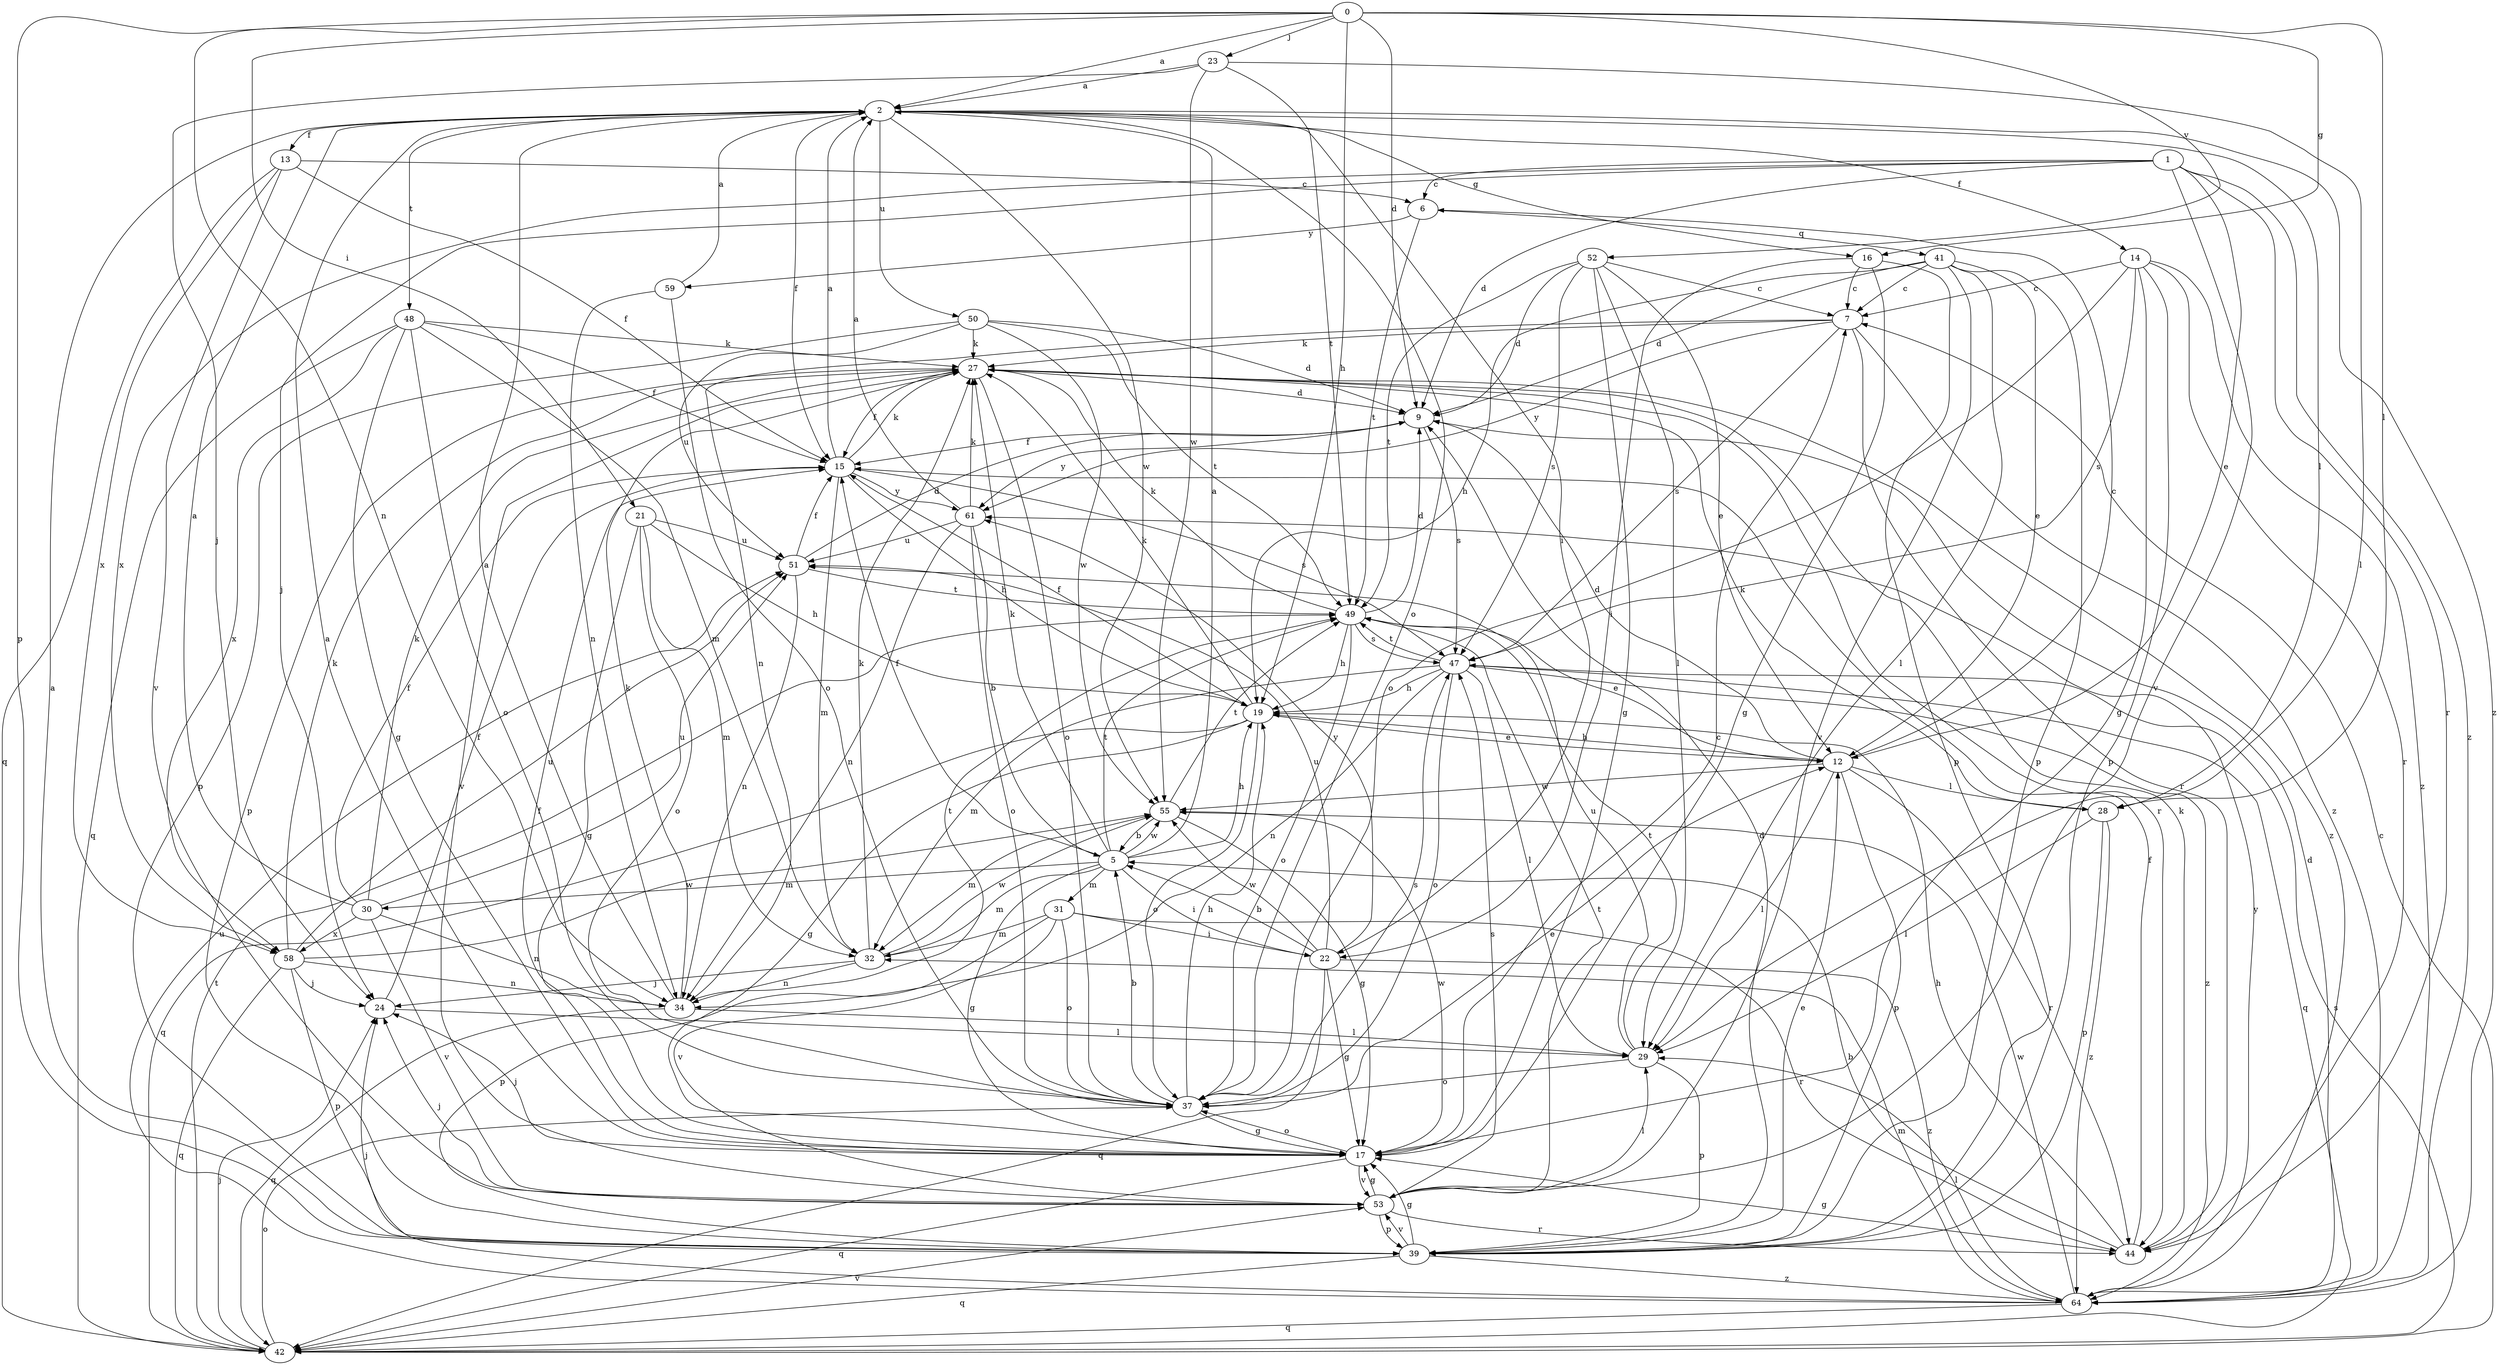 strict digraph  {
0;
1;
2;
5;
6;
7;
9;
12;
13;
14;
15;
16;
17;
19;
21;
22;
23;
24;
27;
28;
29;
30;
31;
32;
34;
37;
39;
41;
42;
44;
47;
48;
49;
50;
51;
52;
53;
55;
58;
59;
61;
64;
0 -> 2  [label=a];
0 -> 9  [label=d];
0 -> 16  [label=g];
0 -> 19  [label=h];
0 -> 21  [label=i];
0 -> 23  [label=j];
0 -> 28  [label=l];
0 -> 34  [label=n];
0 -> 39  [label=p];
0 -> 52  [label=v];
1 -> 6  [label=c];
1 -> 9  [label=d];
1 -> 12  [label=e];
1 -> 24  [label=j];
1 -> 44  [label=r];
1 -> 53  [label=v];
1 -> 58  [label=x];
1 -> 64  [label=z];
2 -> 13  [label=f];
2 -> 14  [label=f];
2 -> 15  [label=f];
2 -> 16  [label=g];
2 -> 22  [label=i];
2 -> 28  [label=l];
2 -> 37  [label=o];
2 -> 48  [label=t];
2 -> 50  [label=u];
2 -> 55  [label=w];
2 -> 64  [label=z];
5 -> 2  [label=a];
5 -> 15  [label=f];
5 -> 17  [label=g];
5 -> 19  [label=h];
5 -> 22  [label=i];
5 -> 27  [label=k];
5 -> 30  [label=m];
5 -> 31  [label=m];
5 -> 32  [label=m];
5 -> 49  [label=t];
5 -> 55  [label=w];
6 -> 41  [label=q];
6 -> 49  [label=t];
6 -> 59  [label=y];
7 -> 27  [label=k];
7 -> 34  [label=n];
7 -> 44  [label=r];
7 -> 47  [label=s];
7 -> 61  [label=y];
7 -> 64  [label=z];
9 -> 15  [label=f];
9 -> 47  [label=s];
9 -> 61  [label=y];
12 -> 6  [label=c];
12 -> 9  [label=d];
12 -> 19  [label=h];
12 -> 28  [label=l];
12 -> 29  [label=l];
12 -> 39  [label=p];
12 -> 44  [label=r];
12 -> 55  [label=w];
13 -> 6  [label=c];
13 -> 15  [label=f];
13 -> 42  [label=q];
13 -> 53  [label=v];
13 -> 58  [label=x];
14 -> 7  [label=c];
14 -> 17  [label=g];
14 -> 37  [label=o];
14 -> 39  [label=p];
14 -> 44  [label=r];
14 -> 47  [label=s];
14 -> 64  [label=z];
15 -> 2  [label=a];
15 -> 19  [label=h];
15 -> 27  [label=k];
15 -> 32  [label=m];
15 -> 47  [label=s];
15 -> 61  [label=y];
16 -> 7  [label=c];
16 -> 17  [label=g];
16 -> 22  [label=i];
16 -> 39  [label=p];
17 -> 2  [label=a];
17 -> 7  [label=c];
17 -> 15  [label=f];
17 -> 24  [label=j];
17 -> 37  [label=o];
17 -> 42  [label=q];
17 -> 53  [label=v];
17 -> 55  [label=w];
19 -> 12  [label=e];
19 -> 15  [label=f];
19 -> 17  [label=g];
19 -> 27  [label=k];
19 -> 37  [label=o];
19 -> 42  [label=q];
21 -> 17  [label=g];
21 -> 19  [label=h];
21 -> 32  [label=m];
21 -> 37  [label=o];
21 -> 51  [label=u];
22 -> 5  [label=b];
22 -> 17  [label=g];
22 -> 42  [label=q];
22 -> 51  [label=u];
22 -> 55  [label=w];
22 -> 61  [label=y];
22 -> 64  [label=z];
23 -> 2  [label=a];
23 -> 24  [label=j];
23 -> 29  [label=l];
23 -> 49  [label=t];
23 -> 55  [label=w];
24 -> 15  [label=f];
24 -> 29  [label=l];
27 -> 9  [label=d];
27 -> 15  [label=f];
27 -> 37  [label=o];
27 -> 39  [label=p];
27 -> 44  [label=r];
27 -> 53  [label=v];
27 -> 64  [label=z];
28 -> 27  [label=k];
28 -> 29  [label=l];
28 -> 39  [label=p];
28 -> 64  [label=z];
29 -> 37  [label=o];
29 -> 39  [label=p];
29 -> 49  [label=t];
29 -> 51  [label=u];
30 -> 2  [label=a];
30 -> 15  [label=f];
30 -> 27  [label=k];
30 -> 34  [label=n];
30 -> 51  [label=u];
30 -> 53  [label=v];
30 -> 58  [label=x];
31 -> 22  [label=i];
31 -> 32  [label=m];
31 -> 37  [label=o];
31 -> 39  [label=p];
31 -> 44  [label=r];
31 -> 53  [label=v];
32 -> 24  [label=j];
32 -> 27  [label=k];
32 -> 34  [label=n];
32 -> 55  [label=w];
34 -> 2  [label=a];
34 -> 27  [label=k];
34 -> 29  [label=l];
34 -> 42  [label=q];
34 -> 49  [label=t];
37 -> 5  [label=b];
37 -> 12  [label=e];
37 -> 17  [label=g];
37 -> 19  [label=h];
37 -> 47  [label=s];
39 -> 2  [label=a];
39 -> 9  [label=d];
39 -> 12  [label=e];
39 -> 17  [label=g];
39 -> 42  [label=q];
39 -> 53  [label=v];
39 -> 64  [label=z];
41 -> 7  [label=c];
41 -> 9  [label=d];
41 -> 12  [label=e];
41 -> 19  [label=h];
41 -> 29  [label=l];
41 -> 39  [label=p];
41 -> 53  [label=v];
42 -> 7  [label=c];
42 -> 24  [label=j];
42 -> 37  [label=o];
42 -> 47  [label=s];
42 -> 49  [label=t];
42 -> 53  [label=v];
44 -> 5  [label=b];
44 -> 15  [label=f];
44 -> 17  [label=g];
44 -> 19  [label=h];
44 -> 27  [label=k];
47 -> 19  [label=h];
47 -> 29  [label=l];
47 -> 32  [label=m];
47 -> 34  [label=n];
47 -> 37  [label=o];
47 -> 42  [label=q];
47 -> 49  [label=t];
47 -> 64  [label=z];
48 -> 15  [label=f];
48 -> 17  [label=g];
48 -> 27  [label=k];
48 -> 32  [label=m];
48 -> 37  [label=o];
48 -> 42  [label=q];
48 -> 58  [label=x];
49 -> 9  [label=d];
49 -> 12  [label=e];
49 -> 19  [label=h];
49 -> 27  [label=k];
49 -> 37  [label=o];
49 -> 47  [label=s];
50 -> 9  [label=d];
50 -> 27  [label=k];
50 -> 39  [label=p];
50 -> 49  [label=t];
50 -> 51  [label=u];
50 -> 55  [label=w];
51 -> 9  [label=d];
51 -> 15  [label=f];
51 -> 34  [label=n];
51 -> 49  [label=t];
52 -> 7  [label=c];
52 -> 9  [label=d];
52 -> 12  [label=e];
52 -> 17  [label=g];
52 -> 29  [label=l];
52 -> 47  [label=s];
52 -> 49  [label=t];
53 -> 17  [label=g];
53 -> 24  [label=j];
53 -> 29  [label=l];
53 -> 39  [label=p];
53 -> 44  [label=r];
53 -> 47  [label=s];
53 -> 49  [label=t];
55 -> 5  [label=b];
55 -> 17  [label=g];
55 -> 32  [label=m];
55 -> 49  [label=t];
58 -> 24  [label=j];
58 -> 27  [label=k];
58 -> 34  [label=n];
58 -> 39  [label=p];
58 -> 42  [label=q];
58 -> 51  [label=u];
58 -> 55  [label=w];
59 -> 2  [label=a];
59 -> 34  [label=n];
59 -> 37  [label=o];
61 -> 2  [label=a];
61 -> 5  [label=b];
61 -> 27  [label=k];
61 -> 34  [label=n];
61 -> 37  [label=o];
61 -> 51  [label=u];
64 -> 9  [label=d];
64 -> 24  [label=j];
64 -> 29  [label=l];
64 -> 32  [label=m];
64 -> 42  [label=q];
64 -> 51  [label=u];
64 -> 55  [label=w];
64 -> 61  [label=y];
}
